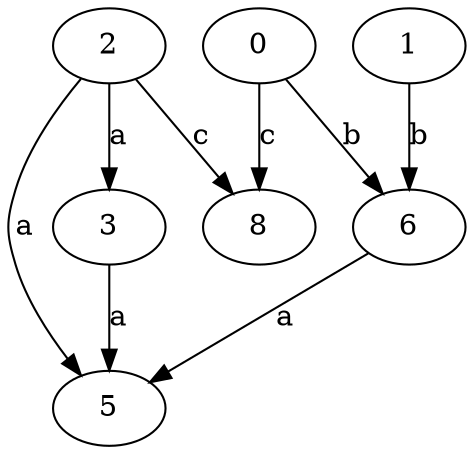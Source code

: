 strict digraph  {
0;
3;
1;
5;
6;
8;
2;
0 -> 6  [label=b];
0 -> 8  [label=c];
3 -> 5  [label=a];
1 -> 6  [label=b];
6 -> 5  [label=a];
2 -> 3  [label=a];
2 -> 5  [label=a];
2 -> 8  [label=c];
}
